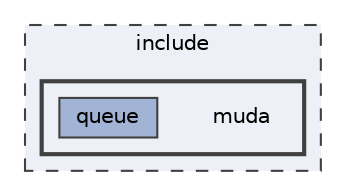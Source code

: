 digraph "include/muda"
{
 // LATEX_PDF_SIZE
  bgcolor="transparent";
  edge [fontname=Helvetica,fontsize=10,labelfontname=Helvetica,labelfontsize=10];
  node [fontname=Helvetica,fontsize=10,shape=box,height=0.2,width=0.4];
  compound=true
  subgraph clusterdir_d44c64559bbebec7f509842c48db8b23 {
    graph [ bgcolor="#edf0f7", pencolor="grey25", label="include", fontname=Helvetica,fontsize=10 style="filled,dashed", URL="dir_d44c64559bbebec7f509842c48db8b23.html",tooltip=""]
  subgraph clusterdir_838a2cac579f15425ddced45f924111f {
    graph [ bgcolor="#edf0f7", pencolor="grey25", label="", fontname=Helvetica,fontsize=10 style="filled,bold", URL="dir_838a2cac579f15425ddced45f924111f.html",tooltip=""]
    dir_838a2cac579f15425ddced45f924111f [shape=plaintext, label="muda"];
  dir_5b72c180519930b826825f58b619fc27 [label="queue", fillcolor="#a2b4d6", color="grey25", style="filled", URL="dir_5b72c180519930b826825f58b619fc27.html",tooltip=""];
  }
  }
}
